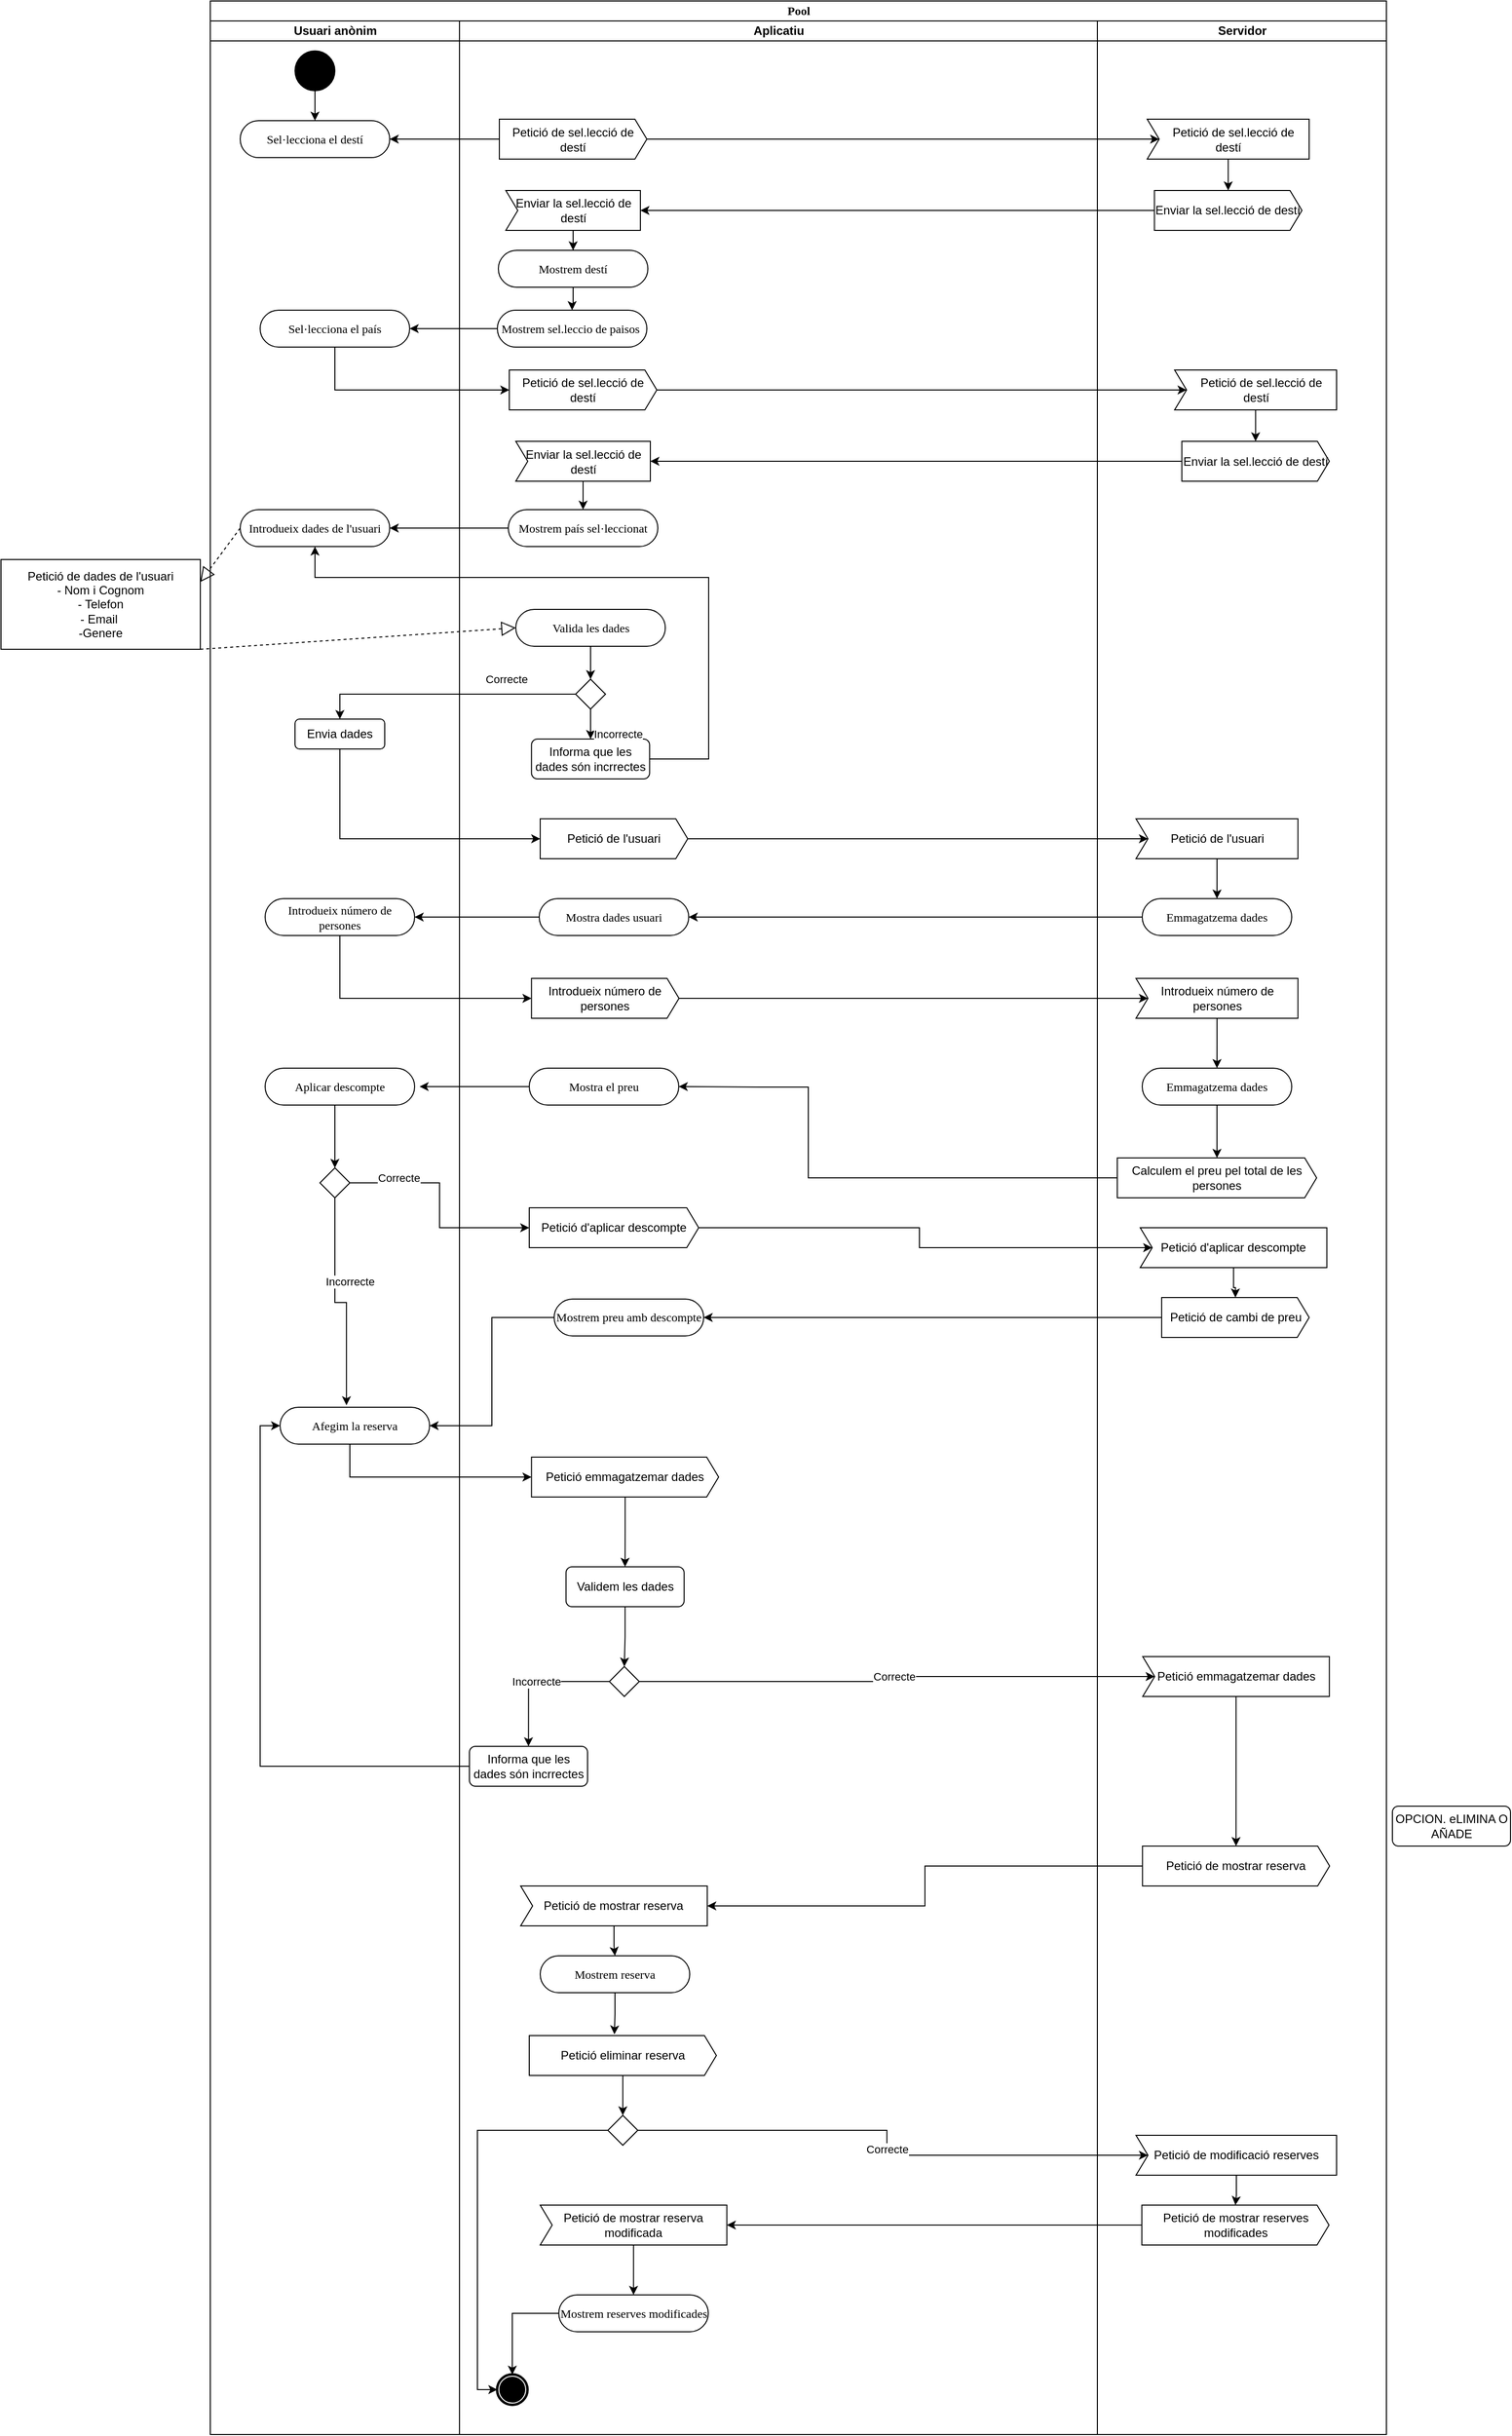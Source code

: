 <mxfile version="13.9.9" type="device"><diagram name="Page-1" id="0783ab3e-0a74-02c8-0abd-f7b4e66b4bec"><mxGraphModel dx="6810" dy="3496" grid="1" gridSize="10" guides="1" tooltips="1" connect="1" arrows="1" fold="1" page="1" pageScale="1" pageWidth="850" pageHeight="1100" background="#ffffff" math="0" shadow="0"><root><mxCell id="0"/><mxCell id="1" parent="0"/><mxCell id="1c1d494c118603dd-1" value="Pool" style="swimlane;html=1;childLayout=stackLayout;startSize=20;rounded=0;shadow=0;comic=0;labelBackgroundColor=none;strokeWidth=1;fontFamily=Verdana;fontSize=12;align=center;" parent="1" vertex="1"><mxGeometry x="30" y="-10" width="1180" height="2440" as="geometry"/></mxCell><mxCell id="1c1d494c118603dd-2" value="Usuari anònim" style="swimlane;html=1;startSize=20;" parent="1c1d494c118603dd-1" vertex="1"><mxGeometry y="20" width="250" height="2420" as="geometry"/></mxCell><mxCell id="FIJivpdj5ztNIa3p7D4p-2" style="edgeStyle=orthogonalEdgeStyle;rounded=0;orthogonalLoop=1;jettySize=auto;html=1;entryX=0.5;entryY=0;entryDx=0;entryDy=0;" parent="1c1d494c118603dd-2" source="60571a20871a0731-4" target="60571a20871a0731-8" edge="1"><mxGeometry relative="1" as="geometry"/></mxCell><mxCell id="60571a20871a0731-4" value="" style="ellipse;whiteSpace=wrap;html=1;rounded=0;shadow=0;comic=0;labelBackgroundColor=none;strokeWidth=1;fillColor=#000000;fontFamily=Verdana;fontSize=12;align=center;" parent="1c1d494c118603dd-2" vertex="1"><mxGeometry x="85" y="30" width="40" height="40" as="geometry"/></mxCell><mxCell id="60571a20871a0731-8" value="Sel·lecciona el destí" style="rounded=1;whiteSpace=wrap;html=1;shadow=0;comic=0;labelBackgroundColor=none;strokeWidth=1;fontFamily=Verdana;fontSize=12;align=center;arcSize=50;" parent="1c1d494c118603dd-2" vertex="1"><mxGeometry x="30" y="100" width="150" height="37" as="geometry"/></mxCell><mxCell id="FIJivpdj5ztNIa3p7D4p-18" value="Sel·lecciona el país" style="rounded=1;whiteSpace=wrap;html=1;shadow=0;comic=0;labelBackgroundColor=none;strokeWidth=1;fontFamily=Verdana;fontSize=12;align=center;arcSize=50;" parent="1c1d494c118603dd-2" vertex="1"><mxGeometry x="50" y="290" width="150" height="37" as="geometry"/></mxCell><mxCell id="tZ9Zzfl3P5vE7OXsA_oL-5" value="Introdueix dades de l'usuari" style="rounded=1;whiteSpace=wrap;html=1;shadow=0;comic=0;labelBackgroundColor=none;strokeWidth=1;fontFamily=Verdana;fontSize=12;align=center;arcSize=50;" parent="1c1d494c118603dd-2" vertex="1"><mxGeometry x="30" y="490" width="150" height="37" as="geometry"/></mxCell><mxCell id="tZ9Zzfl3P5vE7OXsA_oL-13" value="Envia dades" style="rounded=1;whiteSpace=wrap;html=1;" parent="1c1d494c118603dd-2" vertex="1"><mxGeometry x="85" y="700" width="90" height="30" as="geometry"/></mxCell><mxCell id="tZ9Zzfl3P5vE7OXsA_oL-41" value="Introdueix número de persones" style="rounded=1;whiteSpace=wrap;html=1;shadow=0;comic=0;labelBackgroundColor=none;strokeWidth=1;fontFamily=Verdana;fontSize=12;align=center;arcSize=50;" parent="1c1d494c118603dd-2" vertex="1"><mxGeometry x="55" y="880" width="150" height="37" as="geometry"/></mxCell><mxCell id="kRK4jPdO7lLwxM6Y_qsp-25" style="edgeStyle=orthogonalEdgeStyle;rounded=0;orthogonalLoop=1;jettySize=auto;html=1;entryX=0.5;entryY=0;entryDx=0;entryDy=0;" edge="1" parent="1c1d494c118603dd-2" source="kRK4jPdO7lLwxM6Y_qsp-21" target="tZ9Zzfl3P5vE7OXsA_oL-61"><mxGeometry relative="1" as="geometry"><Array as="points"><mxPoint x="125" y="1100"/><mxPoint x="125" y="1100"/></Array></mxGeometry></mxCell><mxCell id="kRK4jPdO7lLwxM6Y_qsp-21" value="Aplicar descompte" style="rounded=1;whiteSpace=wrap;html=1;shadow=0;comic=0;labelBackgroundColor=none;strokeWidth=1;fontFamily=Verdana;fontSize=12;align=center;arcSize=50;" vertex="1" parent="1c1d494c118603dd-2"><mxGeometry x="55" y="1050" width="150" height="37" as="geometry"/></mxCell><mxCell id="tZ9Zzfl3P5vE7OXsA_oL-61" value="" style="rhombus;whiteSpace=wrap;html=1;" parent="1c1d494c118603dd-2" vertex="1"><mxGeometry x="110" y="1150" width="30" height="30" as="geometry"/></mxCell><mxCell id="kRK4jPdO7lLwxM6Y_qsp-30" value="Afegim la reserva" style="rounded=1;whiteSpace=wrap;html=1;shadow=0;comic=0;labelBackgroundColor=none;strokeWidth=1;fontFamily=Verdana;fontSize=12;align=center;arcSize=50;" vertex="1" parent="1c1d494c118603dd-2"><mxGeometry x="70" y="1390" width="150" height="37" as="geometry"/></mxCell><mxCell id="kRK4jPdO7lLwxM6Y_qsp-26" style="edgeStyle=orthogonalEdgeStyle;rounded=0;orthogonalLoop=1;jettySize=auto;html=1;entryX=0.444;entryY=-0.054;entryDx=0;entryDy=0;entryPerimeter=0;" edge="1" parent="1c1d494c118603dd-2" source="tZ9Zzfl3P5vE7OXsA_oL-61" target="kRK4jPdO7lLwxM6Y_qsp-30"><mxGeometry relative="1" as="geometry"><mxPoint x="50" y="1220" as="targetPoint"/></mxGeometry></mxCell><mxCell id="kRK4jPdO7lLwxM6Y_qsp-28" value="Incorrecte" style="edgeLabel;html=1;align=center;verticalAlign=middle;resizable=0;points=[];" vertex="1" connectable="0" parent="kRK4jPdO7lLwxM6Y_qsp-26"><mxGeometry x="-0.197" y="-1" relative="1" as="geometry"><mxPoint x="16" y="-4" as="offset"/></mxGeometry></mxCell><mxCell id="1c1d494c118603dd-3" value="Aplicatiu" style="swimlane;html=1;startSize=20;" parent="1c1d494c118603dd-1" vertex="1"><mxGeometry x="250" y="20" width="640" height="2420" as="geometry"/></mxCell><mxCell id="QvwMAXHJsCl1ynSKULTT-1" value="Petició de sel.lecció de destí" style="shape=mxgraph.sysml.sendSigAct;whiteSpace=wrap;align=center;rotation=0;" parent="1c1d494c118603dd-3" vertex="1"><mxGeometry x="40" y="98.5" width="148" height="40" as="geometry"/></mxCell><mxCell id="FIJivpdj5ztNIa3p7D4p-8" value="Enviar la sel.lecció de destí" style="shape=mxgraph.sysml.accEvent;flipH=0;whiteSpace=wrap;align=center;rotation=0;labelBorderColor=none;" parent="1c1d494c118603dd-3" vertex="1"><mxGeometry x="46.5" y="170" width="135" height="40" as="geometry"/></mxCell><mxCell id="FIJivpdj5ztNIa3p7D4p-13" value="Mostrem destí" style="rounded=1;whiteSpace=wrap;html=1;shadow=0;comic=0;labelBackgroundColor=none;strokeWidth=1;fontFamily=Verdana;fontSize=12;align=center;arcSize=50;" parent="1c1d494c118603dd-3" vertex="1"><mxGeometry x="39" y="230" width="150" height="37" as="geometry"/></mxCell><mxCell id="FIJivpdj5ztNIa3p7D4p-12" value="" style="edgeStyle=orthogonalEdgeStyle;rounded=0;orthogonalLoop=1;jettySize=auto;html=1;entryX=0.5;entryY=0;entryDx=0;entryDy=0;" parent="1c1d494c118603dd-3" source="FIJivpdj5ztNIa3p7D4p-8" target="FIJivpdj5ztNIa3p7D4p-13" edge="1"><mxGeometry relative="1" as="geometry"><mxPoint x="114" y="270" as="targetPoint"/></mxGeometry></mxCell><mxCell id="FIJivpdj5ztNIa3p7D4p-14" value="Mostrem sel.leccio de paisos&amp;nbsp;" style="rounded=1;whiteSpace=wrap;html=1;shadow=0;comic=0;labelBackgroundColor=none;strokeWidth=1;fontFamily=Verdana;fontSize=12;align=center;arcSize=50;" parent="1c1d494c118603dd-3" vertex="1"><mxGeometry x="38" y="290" width="150" height="37" as="geometry"/></mxCell><mxCell id="FIJivpdj5ztNIa3p7D4p-15" value="" style="edgeStyle=orthogonalEdgeStyle;rounded=0;orthogonalLoop=1;jettySize=auto;html=1;" parent="1c1d494c118603dd-3" source="FIJivpdj5ztNIa3p7D4p-13" target="FIJivpdj5ztNIa3p7D4p-14" edge="1"><mxGeometry relative="1" as="geometry"/></mxCell><mxCell id="FIJivpdj5ztNIa3p7D4p-19" value="Petició de sel.lecció de destí" style="shape=mxgraph.sysml.sendSigAct;whiteSpace=wrap;align=center;rotation=0;" parent="1c1d494c118603dd-3" vertex="1"><mxGeometry x="50" y="350" width="148" height="40" as="geometry"/></mxCell><mxCell id="FIJivpdj5ztNIa3p7D4p-29" style="edgeStyle=orthogonalEdgeStyle;rounded=0;orthogonalLoop=1;jettySize=auto;html=1;" parent="1c1d494c118603dd-3" source="FIJivpdj5ztNIa3p7D4p-20" target="FIJivpdj5ztNIa3p7D4p-28" edge="1"><mxGeometry relative="1" as="geometry"/></mxCell><mxCell id="FIJivpdj5ztNIa3p7D4p-20" value="Enviar la sel.lecció de destí" style="shape=mxgraph.sysml.accEvent;flipH=0;whiteSpace=wrap;align=center;rotation=0;labelBorderColor=none;" parent="1c1d494c118603dd-3" vertex="1"><mxGeometry x="56.5" y="421.5" width="135" height="40" as="geometry"/></mxCell><mxCell id="FIJivpdj5ztNIa3p7D4p-28" value="Mostrem país sel·leccionat" style="rounded=1;whiteSpace=wrap;html=1;shadow=0;comic=0;labelBackgroundColor=none;strokeWidth=1;fontFamily=Verdana;fontSize=12;align=center;arcSize=50;" parent="1c1d494c118603dd-3" vertex="1"><mxGeometry x="49" y="490" width="150" height="37" as="geometry"/></mxCell><mxCell id="tZ9Zzfl3P5vE7OXsA_oL-11" style="edgeStyle=orthogonalEdgeStyle;rounded=0;orthogonalLoop=1;jettySize=auto;html=1;entryX=0.5;entryY=0;entryDx=0;entryDy=0;" parent="1c1d494c118603dd-3" source="tZ9Zzfl3P5vE7OXsA_oL-9" target="tZ9Zzfl3P5vE7OXsA_oL-10" edge="1"><mxGeometry relative="1" as="geometry"/></mxCell><mxCell id="tZ9Zzfl3P5vE7OXsA_oL-9" value="Valida les dades" style="rounded=1;whiteSpace=wrap;html=1;shadow=0;comic=0;labelBackgroundColor=none;strokeWidth=1;fontFamily=Verdana;fontSize=12;align=center;arcSize=50;" parent="1c1d494c118603dd-3" vertex="1"><mxGeometry x="56.5" y="590" width="150" height="37" as="geometry"/></mxCell><mxCell id="tZ9Zzfl3P5vE7OXsA_oL-10" value="" style="rhombus;whiteSpace=wrap;html=1;" parent="1c1d494c118603dd-3" vertex="1"><mxGeometry x="116.5" y="660" width="30" height="30" as="geometry"/></mxCell><mxCell id="tZ9Zzfl3P5vE7OXsA_oL-16" value="Informa que les dades són incrrectes" style="rounded=1;whiteSpace=wrap;html=1;" parent="1c1d494c118603dd-3" vertex="1"><mxGeometry x="72.25" y="720" width="118.5" height="40" as="geometry"/></mxCell><mxCell id="tZ9Zzfl3P5vE7OXsA_oL-15" style="edgeStyle=orthogonalEdgeStyle;rounded=0;orthogonalLoop=1;jettySize=auto;html=1;" parent="1c1d494c118603dd-3" source="tZ9Zzfl3P5vE7OXsA_oL-10" target="tZ9Zzfl3P5vE7OXsA_oL-16" edge="1"><mxGeometry relative="1" as="geometry"><mxPoint x="131.5" y="720" as="targetPoint"/></mxGeometry></mxCell><mxCell id="tZ9Zzfl3P5vE7OXsA_oL-20" value="Petició de l'usuari" style="shape=mxgraph.sysml.sendSigAct;whiteSpace=wrap;align=center;rotation=0;" parent="1c1d494c118603dd-3" vertex="1"><mxGeometry x="81" y="800" width="148" height="40" as="geometry"/></mxCell><mxCell id="tZ9Zzfl3P5vE7OXsA_oL-38" value="Mostra dades usuari" style="rounded=1;whiteSpace=wrap;html=1;shadow=0;comic=0;labelBackgroundColor=none;strokeWidth=1;fontFamily=Verdana;fontSize=12;align=center;arcSize=50;" parent="1c1d494c118603dd-3" vertex="1"><mxGeometry x="80" y="880" width="150" height="37" as="geometry"/></mxCell><mxCell id="tZ9Zzfl3P5vE7OXsA_oL-43" value="Introdueix número de persones" style="shape=mxgraph.sysml.sendSigAct;whiteSpace=wrap;align=center;rotation=0;" parent="1c1d494c118603dd-3" vertex="1"><mxGeometry x="72.25" y="960" width="148" height="40" as="geometry"/></mxCell><mxCell id="kRK4jPdO7lLwxM6Y_qsp-1" value="Mostra el preu" style="rounded=1;whiteSpace=wrap;html=1;shadow=0;comic=0;labelBackgroundColor=none;strokeWidth=1;fontFamily=Verdana;fontSize=12;align=center;arcSize=50;" vertex="1" parent="1c1d494c118603dd-3"><mxGeometry x="70" y="1050" width="150" height="37" as="geometry"/></mxCell><mxCell id="kRK4jPdO7lLwxM6Y_qsp-13" value="Petició d'aplicar descompte" style="shape=mxgraph.sysml.sendSigAct;whiteSpace=wrap;align=center;rotation=0;" vertex="1" parent="1c1d494c118603dd-3"><mxGeometry x="70" y="1190" width="170" height="40" as="geometry"/></mxCell><mxCell id="kRK4jPdO7lLwxM6Y_qsp-19" value="Mostrem preu amb descompte" style="rounded=1;whiteSpace=wrap;html=1;shadow=0;comic=0;labelBackgroundColor=none;strokeWidth=1;fontFamily=Verdana;fontSize=12;align=center;arcSize=50;" vertex="1" parent="1c1d494c118603dd-3"><mxGeometry x="95" y="1281.5" width="150" height="37" as="geometry"/></mxCell><mxCell id="kRK4jPdO7lLwxM6Y_qsp-52" style="edgeStyle=orthogonalEdgeStyle;rounded=0;orthogonalLoop=1;jettySize=auto;html=1;entryX=0.5;entryY=0;entryDx=0;entryDy=0;" edge="1" parent="1c1d494c118603dd-3" source="kRK4jPdO7lLwxM6Y_qsp-33" target="kRK4jPdO7lLwxM6Y_qsp-43"><mxGeometry relative="1" as="geometry"/></mxCell><mxCell id="kRK4jPdO7lLwxM6Y_qsp-33" value="Petició emmagatzemar dades" style="shape=mxgraph.sysml.sendSigAct;whiteSpace=wrap;align=center;rotation=0;" vertex="1" parent="1c1d494c118603dd-3"><mxGeometry x="72.25" y="1440" width="187.75" height="40" as="geometry"/></mxCell><mxCell id="kRK4jPdO7lLwxM6Y_qsp-55" style="edgeStyle=orthogonalEdgeStyle;rounded=0;orthogonalLoop=1;jettySize=auto;html=1;entryX=0.5;entryY=0;entryDx=0;entryDy=0;" edge="1" parent="1c1d494c118603dd-3" source="kRK4jPdO7lLwxM6Y_qsp-39" target="tZ9Zzfl3P5vE7OXsA_oL-60"><mxGeometry relative="1" as="geometry"/></mxCell><mxCell id="kRK4jPdO7lLwxM6Y_qsp-39" value="Petició de mostrar reserva" style="shape=mxgraph.sysml.accEvent;flipH=0;whiteSpace=wrap;align=center;rotation=0;labelBorderColor=none;" vertex="1" parent="1c1d494c118603dd-3"><mxGeometry x="61.37" y="1870" width="187.25" height="40" as="geometry"/></mxCell><mxCell id="kRK4jPdO7lLwxM6Y_qsp-41" value="" style="rhombus;whiteSpace=wrap;html=1;" vertex="1" parent="1c1d494c118603dd-3"><mxGeometry x="150.38" y="1650" width="30" height="30" as="geometry"/></mxCell><mxCell id="kRK4jPdO7lLwxM6Y_qsp-45" style="edgeStyle=orthogonalEdgeStyle;rounded=0;orthogonalLoop=1;jettySize=auto;html=1;entryX=0.5;entryY=0;entryDx=0;entryDy=0;" edge="1" parent="1c1d494c118603dd-3" source="kRK4jPdO7lLwxM6Y_qsp-43" target="kRK4jPdO7lLwxM6Y_qsp-41"><mxGeometry relative="1" as="geometry"/></mxCell><mxCell id="kRK4jPdO7lLwxM6Y_qsp-43" value="Validem les dades" style="rounded=1;whiteSpace=wrap;html=1;" vertex="1" parent="1c1d494c118603dd-3"><mxGeometry x="106.88" y="1550" width="118.5" height="40" as="geometry"/></mxCell><mxCell id="tZ9Zzfl3P5vE7OXsA_oL-54" value="Informa que les dades són incrrectes" style="rounded=1;whiteSpace=wrap;html=1;" parent="1c1d494c118603dd-3" vertex="1"><mxGeometry x="10" y="1730" width="118.5" height="40" as="geometry"/></mxCell><mxCell id="kRK4jPdO7lLwxM6Y_qsp-49" value="Incorrecte" style="edgeStyle=orthogonalEdgeStyle;rounded=0;orthogonalLoop=1;jettySize=auto;html=1;entryX=0.5;entryY=0;entryDx=0;entryDy=0;" edge="1" parent="1c1d494c118603dd-3" source="kRK4jPdO7lLwxM6Y_qsp-41" target="tZ9Zzfl3P5vE7OXsA_oL-54"><mxGeometry relative="1" as="geometry"><mxPoint x="74.63" y="1720" as="targetPoint"/></mxGeometry></mxCell><mxCell id="tZ9Zzfl3P5vE7OXsA_oL-60" value="Mostrem reserva" style="rounded=1;whiteSpace=wrap;html=1;shadow=0;comic=0;labelBackgroundColor=none;strokeWidth=1;fontFamily=Verdana;fontSize=12;align=center;arcSize=50;" parent="1c1d494c118603dd-3" vertex="1"><mxGeometry x="81" y="1940" width="150" height="37" as="geometry"/></mxCell><mxCell id="kRK4jPdO7lLwxM6Y_qsp-95" style="edgeStyle=orthogonalEdgeStyle;rounded=0;orthogonalLoop=1;jettySize=auto;html=1;entryX=0;entryY=0.5;entryDx=0;entryDy=0;" edge="1" parent="1c1d494c118603dd-3" source="kRK4jPdO7lLwxM6Y_qsp-56" target="60571a20871a0731-5"><mxGeometry relative="1" as="geometry"/></mxCell><mxCell id="kRK4jPdO7lLwxM6Y_qsp-56" value="" style="rhombus;whiteSpace=wrap;html=1;" vertex="1" parent="1c1d494c118603dd-3"><mxGeometry x="148.88" y="2100" width="30" height="30" as="geometry"/></mxCell><mxCell id="kRK4jPdO7lLwxM6Y_qsp-65" style="edgeStyle=orthogonalEdgeStyle;rounded=0;orthogonalLoop=1;jettySize=auto;html=1;entryX=0.5;entryY=0;entryDx=0;entryDy=0;" edge="1" parent="1c1d494c118603dd-3" source="kRK4jPdO7lLwxM6Y_qsp-64" target="kRK4jPdO7lLwxM6Y_qsp-56"><mxGeometry relative="1" as="geometry"/></mxCell><mxCell id="kRK4jPdO7lLwxM6Y_qsp-64" value="Petició eliminar reserva" style="shape=mxgraph.sysml.sendSigAct;whiteSpace=wrap;align=center;rotation=0;" vertex="1" parent="1c1d494c118603dd-3"><mxGeometry x="70" y="2020" width="187.75" height="40" as="geometry"/></mxCell><mxCell id="kRK4jPdO7lLwxM6Y_qsp-63" value="" style="edgeStyle=orthogonalEdgeStyle;rounded=0;orthogonalLoop=1;jettySize=auto;html=1;entryX=0.455;entryY=-0.03;entryDx=0;entryDy=0;entryPerimeter=0;" edge="1" parent="1c1d494c118603dd-3" source="tZ9Zzfl3P5vE7OXsA_oL-60" target="kRK4jPdO7lLwxM6Y_qsp-64"><mxGeometry relative="1" as="geometry"><mxPoint x="160" y="2020" as="targetPoint"/></mxGeometry></mxCell><mxCell id="kRK4jPdO7lLwxM6Y_qsp-92" value="Petició de mostrar reserva modificada" style="shape=mxgraph.sysml.accEvent;flipH=0;whiteSpace=wrap;align=center;rotation=0;labelBorderColor=none;" vertex="1" parent="1c1d494c118603dd-3"><mxGeometry x="81" y="2190" width="187.25" height="40" as="geometry"/></mxCell><mxCell id="kRK4jPdO7lLwxM6Y_qsp-96" style="edgeStyle=orthogonalEdgeStyle;rounded=0;orthogonalLoop=1;jettySize=auto;html=1;entryX=0.5;entryY=0;entryDx=0;entryDy=0;" edge="1" parent="1c1d494c118603dd-3" source="kRK4jPdO7lLwxM6Y_qsp-94" target="60571a20871a0731-5"><mxGeometry relative="1" as="geometry"/></mxCell><mxCell id="kRK4jPdO7lLwxM6Y_qsp-94" value="Mostrem reserves modificades" style="rounded=1;whiteSpace=wrap;html=1;shadow=0;comic=0;labelBackgroundColor=none;strokeWidth=1;fontFamily=Verdana;fontSize=12;align=center;arcSize=50;" vertex="1" parent="1c1d494c118603dd-3"><mxGeometry x="99.63" y="2280" width="150" height="37" as="geometry"/></mxCell><mxCell id="kRK4jPdO7lLwxM6Y_qsp-93" style="edgeStyle=orthogonalEdgeStyle;rounded=0;orthogonalLoop=1;jettySize=auto;html=1;entryX=0.5;entryY=0;entryDx=0;entryDy=0;" edge="1" parent="1c1d494c118603dd-3" source="kRK4jPdO7lLwxM6Y_qsp-92" target="kRK4jPdO7lLwxM6Y_qsp-94"><mxGeometry relative="1" as="geometry"><mxPoint x="174.625" y="2300" as="targetPoint"/></mxGeometry></mxCell><mxCell id="60571a20871a0731-5" value="" style="shape=mxgraph.bpmn.shape;html=1;verticalLabelPosition=bottom;labelBackgroundColor=#ffffff;verticalAlign=top;perimeter=ellipsePerimeter;outline=end;symbol=terminate;rounded=0;shadow=0;comic=0;strokeWidth=1;fontFamily=Verdana;fontSize=12;align=center;" parent="1c1d494c118603dd-3" vertex="1"><mxGeometry x="38" y="2360" width="30" height="30" as="geometry"/></mxCell><mxCell id="1c1d494c118603dd-4" value="Servidor" style="swimlane;html=1;startSize=20;" parent="1c1d494c118603dd-1" vertex="1"><mxGeometry x="890" y="20" width="290" height="2420" as="geometry"/></mxCell><mxCell id="FIJivpdj5ztNIa3p7D4p-6" style="edgeStyle=orthogonalEdgeStyle;rounded=0;orthogonalLoop=1;jettySize=auto;html=1;entryX=0.5;entryY=0;entryDx=0;entryDy=0;entryPerimeter=0;" parent="1c1d494c118603dd-4" source="p1z0iOA7w9rYQYofJFd4-8" target="FIJivpdj5ztNIa3p7D4p-5" edge="1"><mxGeometry relative="1" as="geometry"/></mxCell><mxCell id="p1z0iOA7w9rYQYofJFd4-8" value="   Petició de sel.lecció de destí" style="shape=mxgraph.sysml.accEvent;flipH=0;whiteSpace=wrap;align=center;rotation=0;labelBorderColor=none;" parent="1c1d494c118603dd-4" vertex="1"><mxGeometry x="50" y="98.5" width="162.5" height="40" as="geometry"/></mxCell><mxCell id="FIJivpdj5ztNIa3p7D4p-5" value="Enviar la sel.lecció de destí" style="shape=mxgraph.sysml.sendSigAct;whiteSpace=wrap;align=center;rotation=0;" parent="1c1d494c118603dd-4" vertex="1"><mxGeometry x="57.25" y="170" width="148" height="40" as="geometry"/></mxCell><mxCell id="FIJivpdj5ztNIa3p7D4p-22" value="   Petició de sel.lecció de destí" style="shape=mxgraph.sysml.accEvent;flipH=0;whiteSpace=wrap;align=center;rotation=0;labelBorderColor=none;" parent="1c1d494c118603dd-4" vertex="1"><mxGeometry x="77.5" y="350" width="162.5" height="40" as="geometry"/></mxCell><mxCell id="FIJivpdj5ztNIa3p7D4p-23" value="Enviar la sel.lecció de destí" style="shape=mxgraph.sysml.sendSigAct;whiteSpace=wrap;align=center;rotation=0;" parent="1c1d494c118603dd-4" vertex="1"><mxGeometry x="84.75" y="421.5" width="148" height="40" as="geometry"/></mxCell><mxCell id="FIJivpdj5ztNIa3p7D4p-21" style="edgeStyle=orthogonalEdgeStyle;rounded=0;orthogonalLoop=1;jettySize=auto;html=1;entryX=0.5;entryY=0;entryDx=0;entryDy=0;entryPerimeter=0;" parent="1c1d494c118603dd-4" source="FIJivpdj5ztNIa3p7D4p-22" target="FIJivpdj5ztNIa3p7D4p-23" edge="1"><mxGeometry relative="1" as="geometry"/></mxCell><mxCell id="tZ9Zzfl3P5vE7OXsA_oL-36" style="edgeStyle=orthogonalEdgeStyle;rounded=0;orthogonalLoop=1;jettySize=auto;html=1;entryX=0.5;entryY=0;entryDx=0;entryDy=0;" parent="1c1d494c118603dd-4" source="tZ9Zzfl3P5vE7OXsA_oL-21" target="tZ9Zzfl3P5vE7OXsA_oL-35" edge="1"><mxGeometry relative="1" as="geometry"/></mxCell><mxCell id="tZ9Zzfl3P5vE7OXsA_oL-21" value="Petició de l'usuari" style="shape=mxgraph.sysml.accEvent;flipH=0;whiteSpace=wrap;align=center;rotation=0;labelBorderColor=none;" parent="1c1d494c118603dd-4" vertex="1"><mxGeometry x="38.75" y="800" width="162.5" height="40" as="geometry"/></mxCell><mxCell id="tZ9Zzfl3P5vE7OXsA_oL-35" value="Emmagatzema dades" style="rounded=1;whiteSpace=wrap;html=1;shadow=0;comic=0;labelBackgroundColor=none;strokeWidth=1;fontFamily=Verdana;fontSize=12;align=center;arcSize=50;" parent="1c1d494c118603dd-4" vertex="1"><mxGeometry x="45" y="880" width="150" height="37" as="geometry"/></mxCell><mxCell id="tZ9Zzfl3P5vE7OXsA_oL-45" value="Introdueix número de persones" style="shape=mxgraph.sysml.accEvent;flipH=0;whiteSpace=wrap;align=center;rotation=0;labelBorderColor=none;" parent="1c1d494c118603dd-4" vertex="1"><mxGeometry x="38.75" y="960" width="162.5" height="40" as="geometry"/></mxCell><mxCell id="kRK4jPdO7lLwxM6Y_qsp-3" style="edgeStyle=orthogonalEdgeStyle;rounded=0;orthogonalLoop=1;jettySize=auto;html=1;entryX=0.5;entryY=0;entryDx=0;entryDy=0;entryPerimeter=0;" edge="1" parent="1c1d494c118603dd-4" source="tZ9Zzfl3P5vE7OXsA_oL-48" target="kRK4jPdO7lLwxM6Y_qsp-2"><mxGeometry relative="1" as="geometry"/></mxCell><mxCell id="tZ9Zzfl3P5vE7OXsA_oL-48" value="Emmagatzema dades" style="rounded=1;whiteSpace=wrap;html=1;shadow=0;comic=0;labelBackgroundColor=none;strokeWidth=1;fontFamily=Verdana;fontSize=12;align=center;arcSize=50;" parent="1c1d494c118603dd-4" vertex="1"><mxGeometry x="45" y="1050" width="150" height="37" as="geometry"/></mxCell><mxCell id="tZ9Zzfl3P5vE7OXsA_oL-44" style="edgeStyle=orthogonalEdgeStyle;rounded=0;orthogonalLoop=1;jettySize=auto;html=1;entryX=0.5;entryY=0;entryDx=0;entryDy=0;" parent="1c1d494c118603dd-4" source="tZ9Zzfl3P5vE7OXsA_oL-45" target="tZ9Zzfl3P5vE7OXsA_oL-48" edge="1"><mxGeometry relative="1" as="geometry"><mxPoint x="120" y="1040" as="targetPoint"/><Array as="points"/></mxGeometry></mxCell><mxCell id="kRK4jPdO7lLwxM6Y_qsp-2" value="Calculem el preu pel total de les persones" style="shape=mxgraph.sysml.sendSigAct;whiteSpace=wrap;align=center;rotation=0;" vertex="1" parent="1c1d494c118603dd-4"><mxGeometry x="20" y="1140" width="200" height="40" as="geometry"/></mxCell><mxCell id="kRK4jPdO7lLwxM6Y_qsp-17" style="edgeStyle=orthogonalEdgeStyle;rounded=0;orthogonalLoop=1;jettySize=auto;html=1;entryX=0.5;entryY=0;entryDx=0;entryDy=0;entryPerimeter=0;" edge="1" parent="1c1d494c118603dd-4" source="kRK4jPdO7lLwxM6Y_qsp-14" target="kRK4jPdO7lLwxM6Y_qsp-16"><mxGeometry relative="1" as="geometry"/></mxCell><mxCell id="kRK4jPdO7lLwxM6Y_qsp-14" value="Petició d'aplicar descompte" style="shape=mxgraph.sysml.accEvent;flipH=0;whiteSpace=wrap;align=center;rotation=0;labelBorderColor=none;" vertex="1" parent="1c1d494c118603dd-4"><mxGeometry x="43" y="1210" width="187.25" height="40" as="geometry"/></mxCell><mxCell id="kRK4jPdO7lLwxM6Y_qsp-16" value="Petició de cambi de preu" style="shape=mxgraph.sysml.sendSigAct;whiteSpace=wrap;align=center;rotation=0;" vertex="1" parent="1c1d494c118603dd-4"><mxGeometry x="64.5" y="1280" width="148" height="40" as="geometry"/></mxCell><mxCell id="kRK4jPdO7lLwxM6Y_qsp-36" value="Petició emmagatzemar dades" style="shape=mxgraph.sysml.accEvent;flipH=0;whiteSpace=wrap;align=center;rotation=0;labelBorderColor=none;" vertex="1" parent="1c1d494c118603dd-4"><mxGeometry x="45.5" y="1640" width="187.25" height="40" as="geometry"/></mxCell><mxCell id="kRK4jPdO7lLwxM6Y_qsp-38" value="Petició de mostrar reserva" style="shape=mxgraph.sysml.sendSigAct;whiteSpace=wrap;align=center;rotation=0;" vertex="1" parent="1c1d494c118603dd-4"><mxGeometry x="45.25" y="1830" width="187.75" height="40" as="geometry"/></mxCell><mxCell id="kRK4jPdO7lLwxM6Y_qsp-37" style="edgeStyle=orthogonalEdgeStyle;rounded=0;orthogonalLoop=1;jettySize=auto;html=1;entryX=0.5;entryY=0;entryDx=0;entryDy=0;entryPerimeter=0;" edge="1" parent="1c1d494c118603dd-4" source="kRK4jPdO7lLwxM6Y_qsp-36" target="kRK4jPdO7lLwxM6Y_qsp-38"><mxGeometry relative="1" as="geometry"><mxPoint x="136.625" y="1530" as="targetPoint"/></mxGeometry></mxCell><mxCell id="kRK4jPdO7lLwxM6Y_qsp-89" style="edgeStyle=orthogonalEdgeStyle;rounded=0;orthogonalLoop=1;jettySize=auto;html=1;entryX=0.5;entryY=0;entryDx=0;entryDy=0;entryPerimeter=0;" edge="1" parent="1c1d494c118603dd-4" source="kRK4jPdO7lLwxM6Y_qsp-66" target="kRK4jPdO7lLwxM6Y_qsp-88"><mxGeometry relative="1" as="geometry"/></mxCell><mxCell id="kRK4jPdO7lLwxM6Y_qsp-66" value="Petició de modificació reserves" style="shape=mxgraph.sysml.accEvent;flipH=0;whiteSpace=wrap;align=center;rotation=0;labelBorderColor=none;" vertex="1" parent="1c1d494c118603dd-4"><mxGeometry x="38.75" y="2120" width="201.25" height="40" as="geometry"/></mxCell><mxCell id="kRK4jPdO7lLwxM6Y_qsp-88" value="Petició de mostrar reserves modificades" style="shape=mxgraph.sysml.sendSigAct;whiteSpace=wrap;align=center;rotation=0;" vertex="1" parent="1c1d494c118603dd-4"><mxGeometry x="44.63" y="2190" width="187.75" height="40" as="geometry"/></mxCell><mxCell id="FIJivpdj5ztNIa3p7D4p-3" style="edgeStyle=orthogonalEdgeStyle;rounded=0;orthogonalLoop=1;jettySize=auto;html=1;entryX=0;entryY=0.5;entryDx=12;entryDy=0;entryPerimeter=0;" parent="1c1d494c118603dd-1" source="QvwMAXHJsCl1ynSKULTT-1" target="p1z0iOA7w9rYQYofJFd4-8" edge="1"><mxGeometry relative="1" as="geometry"/></mxCell><mxCell id="FIJivpdj5ztNIa3p7D4p-4" style="edgeStyle=orthogonalEdgeStyle;rounded=0;orthogonalLoop=1;jettySize=auto;html=1;entryX=1;entryY=0.5;entryDx=0;entryDy=0;" parent="1c1d494c118603dd-1" source="QvwMAXHJsCl1ynSKULTT-1" target="60571a20871a0731-8" edge="1"><mxGeometry relative="1" as="geometry"/></mxCell><mxCell id="FIJivpdj5ztNIa3p7D4p-7" style="edgeStyle=orthogonalEdgeStyle;rounded=0;orthogonalLoop=1;jettySize=auto;html=1;entryX=1;entryY=0.5;entryDx=0;entryDy=0;entryPerimeter=0;" parent="1c1d494c118603dd-1" source="FIJivpdj5ztNIa3p7D4p-5" target="FIJivpdj5ztNIa3p7D4p-8" edge="1"><mxGeometry relative="1" as="geometry"><mxPoint x="440" y="210" as="targetPoint"/></mxGeometry></mxCell><mxCell id="FIJivpdj5ztNIa3p7D4p-17" value="" style="edgeStyle=orthogonalEdgeStyle;rounded=0;orthogonalLoop=1;jettySize=auto;html=1;entryX=1;entryY=0.5;entryDx=0;entryDy=0;" parent="1c1d494c118603dd-1" source="FIJivpdj5ztNIa3p7D4p-14" target="FIJivpdj5ztNIa3p7D4p-18" edge="1"><mxGeometry relative="1" as="geometry"><mxPoint x="208" y="328.5" as="targetPoint"/></mxGeometry></mxCell><mxCell id="FIJivpdj5ztNIa3p7D4p-27" style="edgeStyle=orthogonalEdgeStyle;rounded=0;orthogonalLoop=1;jettySize=auto;html=1;entryX=0;entryY=0.5;entryDx=0;entryDy=0;entryPerimeter=0;" parent="1c1d494c118603dd-1" source="FIJivpdj5ztNIa3p7D4p-18" target="FIJivpdj5ztNIa3p7D4p-19" edge="1"><mxGeometry relative="1" as="geometry"><Array as="points"><mxPoint x="125" y="390"/></Array></mxGeometry></mxCell><mxCell id="FIJivpdj5ztNIa3p7D4p-24" style="edgeStyle=orthogonalEdgeStyle;rounded=0;orthogonalLoop=1;jettySize=auto;html=1;entryX=0;entryY=0.5;entryDx=12;entryDy=0;entryPerimeter=0;" parent="1c1d494c118603dd-1" source="FIJivpdj5ztNIa3p7D4p-19" target="FIJivpdj5ztNIa3p7D4p-22" edge="1"><mxGeometry relative="1" as="geometry"/></mxCell><mxCell id="FIJivpdj5ztNIa3p7D4p-26" style="edgeStyle=orthogonalEdgeStyle;rounded=0;orthogonalLoop=1;jettySize=auto;html=1;entryX=1;entryY=0.5;entryDx=0;entryDy=0;entryPerimeter=0;" parent="1c1d494c118603dd-1" source="FIJivpdj5ztNIa3p7D4p-23" target="FIJivpdj5ztNIa3p7D4p-20" edge="1"><mxGeometry relative="1" as="geometry"><mxPoint x="420" y="451.5" as="targetPoint"/></mxGeometry></mxCell><mxCell id="tZ9Zzfl3P5vE7OXsA_oL-2" style="edgeStyle=orthogonalEdgeStyle;rounded=0;orthogonalLoop=1;jettySize=auto;html=1;entryX=1;entryY=0.5;entryDx=0;entryDy=0;" parent="1c1d494c118603dd-1" source="FIJivpdj5ztNIa3p7D4p-28" target="tZ9Zzfl3P5vE7OXsA_oL-5" edge="1"><mxGeometry relative="1" as="geometry"><mxPoint x="200" y="529" as="targetPoint"/><Array as="points"><mxPoint x="180" y="529"/></Array></mxGeometry></mxCell><mxCell id="tZ9Zzfl3P5vE7OXsA_oL-12" style="edgeStyle=orthogonalEdgeStyle;rounded=0;orthogonalLoop=1;jettySize=auto;html=1;" parent="1c1d494c118603dd-1" source="tZ9Zzfl3P5vE7OXsA_oL-10" target="tZ9Zzfl3P5vE7OXsA_oL-13" edge="1"><mxGeometry relative="1" as="geometry"><mxPoint x="140" y="740" as="targetPoint"/></mxGeometry></mxCell><mxCell id="tZ9Zzfl3P5vE7OXsA_oL-14" value="Correcte" style="edgeLabel;html=1;align=center;verticalAlign=middle;resizable=0;points=[];" parent="tZ9Zzfl3P5vE7OXsA_oL-12" vertex="1" connectable="0"><mxGeometry x="-0.597" y="1" relative="1" as="geometry"><mxPoint x="-17" y="-16" as="offset"/></mxGeometry></mxCell><mxCell id="tZ9Zzfl3P5vE7OXsA_oL-17" style="edgeStyle=orthogonalEdgeStyle;rounded=0;orthogonalLoop=1;jettySize=auto;html=1;entryX=0.5;entryY=1;entryDx=0;entryDy=0;" parent="1c1d494c118603dd-1" source="tZ9Zzfl3P5vE7OXsA_oL-16" target="tZ9Zzfl3P5vE7OXsA_oL-5" edge="1"><mxGeometry relative="1" as="geometry"><Array as="points"><mxPoint x="500" y="760"/><mxPoint x="500" y="578"/><mxPoint x="105" y="578"/></Array></mxGeometry></mxCell><mxCell id="tZ9Zzfl3P5vE7OXsA_oL-22" style="edgeStyle=orthogonalEdgeStyle;rounded=0;orthogonalLoop=1;jettySize=auto;html=1;entryX=0;entryY=0.5;entryDx=12;entryDy=0;entryPerimeter=0;" parent="1c1d494c118603dd-1" source="tZ9Zzfl3P5vE7OXsA_oL-20" target="tZ9Zzfl3P5vE7OXsA_oL-21" edge="1"><mxGeometry relative="1" as="geometry"/></mxCell><mxCell id="tZ9Zzfl3P5vE7OXsA_oL-39" value="" style="edgeStyle=orthogonalEdgeStyle;rounded=0;orthogonalLoop=1;jettySize=auto;html=1;" parent="1c1d494c118603dd-1" source="tZ9Zzfl3P5vE7OXsA_oL-35" target="tZ9Zzfl3P5vE7OXsA_oL-38" edge="1"><mxGeometry relative="1" as="geometry"/></mxCell><mxCell id="tZ9Zzfl3P5vE7OXsA_oL-40" style="edgeStyle=orthogonalEdgeStyle;rounded=0;orthogonalLoop=1;jettySize=auto;html=1;entryX=0;entryY=0.5;entryDx=0;entryDy=0;entryPerimeter=0;" parent="1c1d494c118603dd-1" source="tZ9Zzfl3P5vE7OXsA_oL-13" target="tZ9Zzfl3P5vE7OXsA_oL-20" edge="1"><mxGeometry relative="1" as="geometry"><Array as="points"><mxPoint x="130" y="840"/></Array></mxGeometry></mxCell><mxCell id="tZ9Zzfl3P5vE7OXsA_oL-42" value="" style="edgeStyle=orthogonalEdgeStyle;rounded=0;orthogonalLoop=1;jettySize=auto;html=1;" parent="1c1d494c118603dd-1" source="tZ9Zzfl3P5vE7OXsA_oL-38" target="tZ9Zzfl3P5vE7OXsA_oL-41" edge="1"><mxGeometry relative="1" as="geometry"/></mxCell><mxCell id="tZ9Zzfl3P5vE7OXsA_oL-47" style="edgeStyle=orthogonalEdgeStyle;rounded=0;orthogonalLoop=1;jettySize=auto;html=1;entryX=0;entryY=0.5;entryDx=0;entryDy=0;entryPerimeter=0;" parent="1c1d494c118603dd-1" source="tZ9Zzfl3P5vE7OXsA_oL-41" target="tZ9Zzfl3P5vE7OXsA_oL-43" edge="1"><mxGeometry relative="1" as="geometry"><Array as="points"><mxPoint x="130" y="1000"/></Array></mxGeometry></mxCell><mxCell id="tZ9Zzfl3P5vE7OXsA_oL-46" style="edgeStyle=orthogonalEdgeStyle;rounded=0;orthogonalLoop=1;jettySize=auto;html=1;entryX=0;entryY=0.5;entryDx=12;entryDy=0;entryPerimeter=0;" parent="1c1d494c118603dd-1" source="tZ9Zzfl3P5vE7OXsA_oL-43" target="tZ9Zzfl3P5vE7OXsA_oL-45" edge="1"><mxGeometry relative="1" as="geometry"/></mxCell><mxCell id="kRK4jPdO7lLwxM6Y_qsp-4" style="edgeStyle=orthogonalEdgeStyle;rounded=0;orthogonalLoop=1;jettySize=auto;html=1;entryX=1;entryY=0.5;entryDx=0;entryDy=0;" edge="1" parent="1c1d494c118603dd-1" source="kRK4jPdO7lLwxM6Y_qsp-2" target="kRK4jPdO7lLwxM6Y_qsp-1"><mxGeometry relative="1" as="geometry"><mxPoint x="530" y="1100" as="targetPoint"/><Array as="points"><mxPoint x="600" y="1180"/><mxPoint x="600" y="1089"/><mxPoint x="560" y="1089"/></Array></mxGeometry></mxCell><mxCell id="kRK4jPdO7lLwxM6Y_qsp-15" style="edgeStyle=orthogonalEdgeStyle;rounded=0;orthogonalLoop=1;jettySize=auto;html=1;entryX=0;entryY=0.5;entryDx=12;entryDy=0;entryPerimeter=0;" edge="1" parent="1c1d494c118603dd-1" source="kRK4jPdO7lLwxM6Y_qsp-13" target="kRK4jPdO7lLwxM6Y_qsp-14"><mxGeometry relative="1" as="geometry"/></mxCell><mxCell id="kRK4jPdO7lLwxM6Y_qsp-18" style="edgeStyle=orthogonalEdgeStyle;rounded=0;orthogonalLoop=1;jettySize=auto;html=1;entryX=1;entryY=0.5;entryDx=0;entryDy=0;" edge="1" parent="1c1d494c118603dd-1" source="kRK4jPdO7lLwxM6Y_qsp-16" target="kRK4jPdO7lLwxM6Y_qsp-19"><mxGeometry relative="1" as="geometry"><mxPoint x="550" y="1450" as="targetPoint"/></mxGeometry></mxCell><mxCell id="kRK4jPdO7lLwxM6Y_qsp-27" style="edgeStyle=orthogonalEdgeStyle;rounded=0;orthogonalLoop=1;jettySize=auto;html=1;entryX=0;entryY=0.5;entryDx=0;entryDy=0;entryPerimeter=0;" edge="1" parent="1c1d494c118603dd-1" source="tZ9Zzfl3P5vE7OXsA_oL-61" target="kRK4jPdO7lLwxM6Y_qsp-13"><mxGeometry relative="1" as="geometry"><mxPoint x="200" y="1240" as="targetPoint"/></mxGeometry></mxCell><mxCell id="kRK4jPdO7lLwxM6Y_qsp-29" value="Correcte" style="edgeLabel;html=1;align=center;verticalAlign=middle;resizable=0;points=[];" vertex="1" connectable="0" parent="kRK4jPdO7lLwxM6Y_qsp-27"><mxGeometry x="-0.656" y="-1" relative="1" as="geometry"><mxPoint x="10" y="-6" as="offset"/></mxGeometry></mxCell><mxCell id="kRK4jPdO7lLwxM6Y_qsp-31" style="edgeStyle=orthogonalEdgeStyle;rounded=0;orthogonalLoop=1;jettySize=auto;html=1;entryX=1;entryY=0.5;entryDx=0;entryDy=0;" edge="1" parent="1c1d494c118603dd-1" source="kRK4jPdO7lLwxM6Y_qsp-19" target="kRK4jPdO7lLwxM6Y_qsp-30"><mxGeometry relative="1" as="geometry"/></mxCell><mxCell id="kRK4jPdO7lLwxM6Y_qsp-34" style="edgeStyle=orthogonalEdgeStyle;rounded=0;orthogonalLoop=1;jettySize=auto;html=1;entryX=0;entryY=0.5;entryDx=0;entryDy=0;entryPerimeter=0;" edge="1" parent="1c1d494c118603dd-1" source="kRK4jPdO7lLwxM6Y_qsp-30" target="kRK4jPdO7lLwxM6Y_qsp-33"><mxGeometry relative="1" as="geometry"><Array as="points"><mxPoint x="140" y="1480"/></Array></mxGeometry></mxCell><mxCell id="kRK4jPdO7lLwxM6Y_qsp-40" style="edgeStyle=orthogonalEdgeStyle;rounded=0;orthogonalLoop=1;jettySize=auto;html=1;entryX=1;entryY=0.5;entryDx=0;entryDy=0;entryPerimeter=0;" edge="1" parent="1c1d494c118603dd-1" source="kRK4jPdO7lLwxM6Y_qsp-38" target="kRK4jPdO7lLwxM6Y_qsp-39"><mxGeometry relative="1" as="geometry"/></mxCell><mxCell id="kRK4jPdO7lLwxM6Y_qsp-48" style="edgeStyle=orthogonalEdgeStyle;rounded=0;orthogonalLoop=1;jettySize=auto;html=1;entryX=0;entryY=0.5;entryDx=0;entryDy=0;" edge="1" parent="1c1d494c118603dd-1" source="tZ9Zzfl3P5vE7OXsA_oL-54" target="kRK4jPdO7lLwxM6Y_qsp-30"><mxGeometry relative="1" as="geometry"/></mxCell><mxCell id="kRK4jPdO7lLwxM6Y_qsp-54" value="Correcte" style="edgeStyle=orthogonalEdgeStyle;rounded=0;orthogonalLoop=1;jettySize=auto;html=1;entryX=0;entryY=0.5;entryDx=12;entryDy=0;entryPerimeter=0;" edge="1" parent="1c1d494c118603dd-1" source="kRK4jPdO7lLwxM6Y_qsp-41" target="kRK4jPdO7lLwxM6Y_qsp-36"><mxGeometry relative="1" as="geometry"/></mxCell><mxCell id="kRK4jPdO7lLwxM6Y_qsp-60" value="Correcte" style="edgeStyle=orthogonalEdgeStyle;rounded=0;orthogonalLoop=1;jettySize=auto;html=1;entryX=0;entryY=0.5;entryDx=12;entryDy=0;entryPerimeter=0;" edge="1" parent="1c1d494c118603dd-1" source="kRK4jPdO7lLwxM6Y_qsp-56" target="kRK4jPdO7lLwxM6Y_qsp-66"><mxGeometry relative="1" as="geometry"><mxPoint x="529.5" y="2183" as="targetPoint"/></mxGeometry></mxCell><mxCell id="kRK4jPdO7lLwxM6Y_qsp-90" style="edgeStyle=orthogonalEdgeStyle;rounded=0;orthogonalLoop=1;jettySize=auto;html=1;entryX=1;entryY=0.5;entryDx=0;entryDy=0;entryPerimeter=0;" edge="1" parent="1c1d494c118603dd-1" source="kRK4jPdO7lLwxM6Y_qsp-88" target="kRK4jPdO7lLwxM6Y_qsp-92"><mxGeometry relative="1" as="geometry"><mxPoint x="510" y="2230" as="targetPoint"/></mxGeometry></mxCell><mxCell id="tZ9Zzfl3P5vE7OXsA_oL-6" value="" style="endArrow=block;dashed=1;endFill=0;endSize=12;html=1;exitX=0;exitY=0.5;exitDx=0;exitDy=0;entryX=1;entryY=0.25;entryDx=0;entryDy=0;" parent="1" source="tZ9Zzfl3P5vE7OXsA_oL-5" target="tZ9Zzfl3P5vE7OXsA_oL-7" edge="1"><mxGeometry width="160" relative="1" as="geometry"><mxPoint x="110" y="500" as="sourcePoint"/><mxPoint y="570" as="targetPoint"/></mxGeometry></mxCell><mxCell id="tZ9Zzfl3P5vE7OXsA_oL-7" value="Petició de dades de l'usuari&lt;br&gt;- Nom i Cognom&lt;br&gt;- Telefon&lt;br&gt;- Email&amp;nbsp;&lt;br&gt;-Genere" style="rounded=0;whiteSpace=wrap;html=1;" parent="1" vertex="1"><mxGeometry x="-180" y="550" width="200" height="90" as="geometry"/></mxCell><mxCell id="tZ9Zzfl3P5vE7OXsA_oL-8" value="" style="endArrow=block;dashed=1;endFill=0;endSize=12;html=1;exitX=1;exitY=1;exitDx=0;exitDy=0;entryX=0;entryY=0.5;entryDx=0;entryDy=0;" parent="1" source="tZ9Zzfl3P5vE7OXsA_oL-7" target="tZ9Zzfl3P5vE7OXsA_oL-9" edge="1"><mxGeometry width="160" relative="1" as="geometry"><mxPoint x="70" y="548.5" as="sourcePoint"/><mxPoint x="150" y="770" as="targetPoint"/></mxGeometry></mxCell><mxCell id="tZ9Zzfl3P5vE7OXsA_oL-51" value="Incorrecte" style="edgeLabel;html=1;align=center;verticalAlign=middle;resizable=0;points=[];" parent="1" vertex="1" connectable="0"><mxGeometry x="336.5" y="700" as="geometry"><mxPoint x="102" y="25" as="offset"/></mxGeometry></mxCell><mxCell id="kRK4jPdO7lLwxM6Y_qsp-23" style="edgeStyle=orthogonalEdgeStyle;rounded=0;orthogonalLoop=1;jettySize=auto;html=1;" edge="1" parent="1" source="kRK4jPdO7lLwxM6Y_qsp-1"><mxGeometry relative="1" as="geometry"><mxPoint x="240" y="1078.5" as="targetPoint"/></mxGeometry></mxCell><mxCell id="tZ9Zzfl3P5vE7OXsA_oL-62" value="OPCION. eLIMINA O AÑADE" style="rounded=1;whiteSpace=wrap;html=1;" parent="1" vertex="1"><mxGeometry x="1216" y="1800" width="118.5" height="40" as="geometry"/></mxCell></root></mxGraphModel></diagram></mxfile>